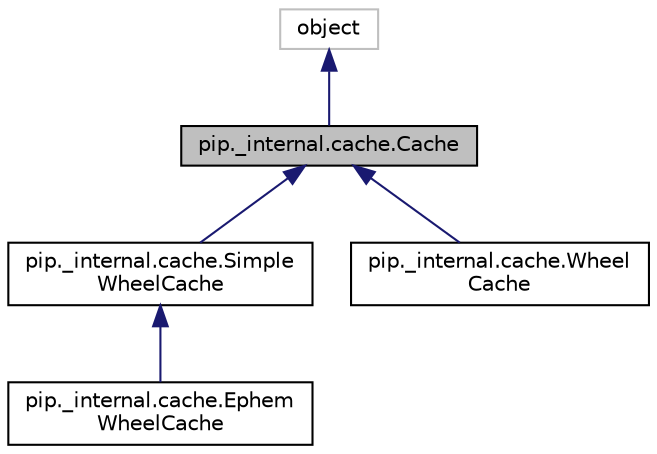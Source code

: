 digraph "pip._internal.cache.Cache"
{
  edge [fontname="Helvetica",fontsize="10",labelfontname="Helvetica",labelfontsize="10"];
  node [fontname="Helvetica",fontsize="10",shape=record];
  Node0 [label="pip._internal.cache.Cache",height=0.2,width=0.4,color="black", fillcolor="grey75", style="filled", fontcolor="black"];
  Node1 -> Node0 [dir="back",color="midnightblue",fontsize="10",style="solid",fontname="Helvetica"];
  Node1 [label="object",height=0.2,width=0.4,color="grey75", fillcolor="white", style="filled"];
  Node0 -> Node2 [dir="back",color="midnightblue",fontsize="10",style="solid",fontname="Helvetica"];
  Node2 [label="pip._internal.cache.Simple\lWheelCache",height=0.2,width=0.4,color="black", fillcolor="white", style="filled",URL="$classpip_1_1__internal_1_1cache_1_1_simple_wheel_cache.html"];
  Node2 -> Node3 [dir="back",color="midnightblue",fontsize="10",style="solid",fontname="Helvetica"];
  Node3 [label="pip._internal.cache.Ephem\lWheelCache",height=0.2,width=0.4,color="black", fillcolor="white", style="filled",URL="$classpip_1_1__internal_1_1cache_1_1_ephem_wheel_cache.html"];
  Node0 -> Node4 [dir="back",color="midnightblue",fontsize="10",style="solid",fontname="Helvetica"];
  Node4 [label="pip._internal.cache.Wheel\lCache",height=0.2,width=0.4,color="black", fillcolor="white", style="filled",URL="$classpip_1_1__internal_1_1cache_1_1_wheel_cache.html"];
}
